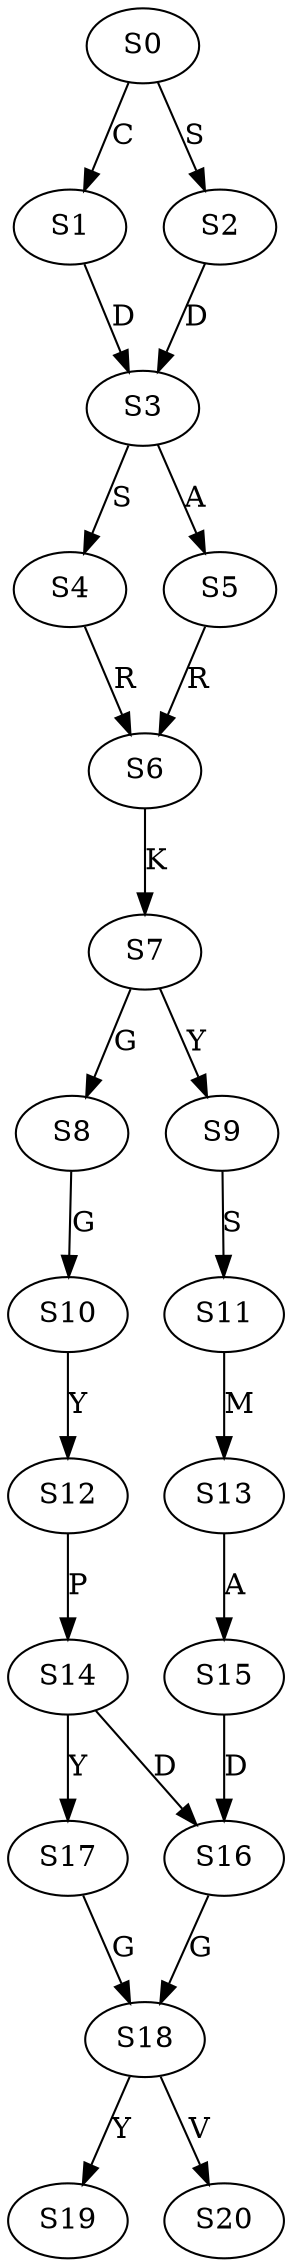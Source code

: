 strict digraph  {
	S0 -> S1 [ label = C ];
	S0 -> S2 [ label = S ];
	S1 -> S3 [ label = D ];
	S2 -> S3 [ label = D ];
	S3 -> S4 [ label = S ];
	S3 -> S5 [ label = A ];
	S4 -> S6 [ label = R ];
	S5 -> S6 [ label = R ];
	S6 -> S7 [ label = K ];
	S7 -> S8 [ label = G ];
	S7 -> S9 [ label = Y ];
	S8 -> S10 [ label = G ];
	S9 -> S11 [ label = S ];
	S10 -> S12 [ label = Y ];
	S11 -> S13 [ label = M ];
	S12 -> S14 [ label = P ];
	S13 -> S15 [ label = A ];
	S14 -> S16 [ label = D ];
	S14 -> S17 [ label = Y ];
	S15 -> S16 [ label = D ];
	S16 -> S18 [ label = G ];
	S17 -> S18 [ label = G ];
	S18 -> S19 [ label = Y ];
	S18 -> S20 [ label = V ];
}
